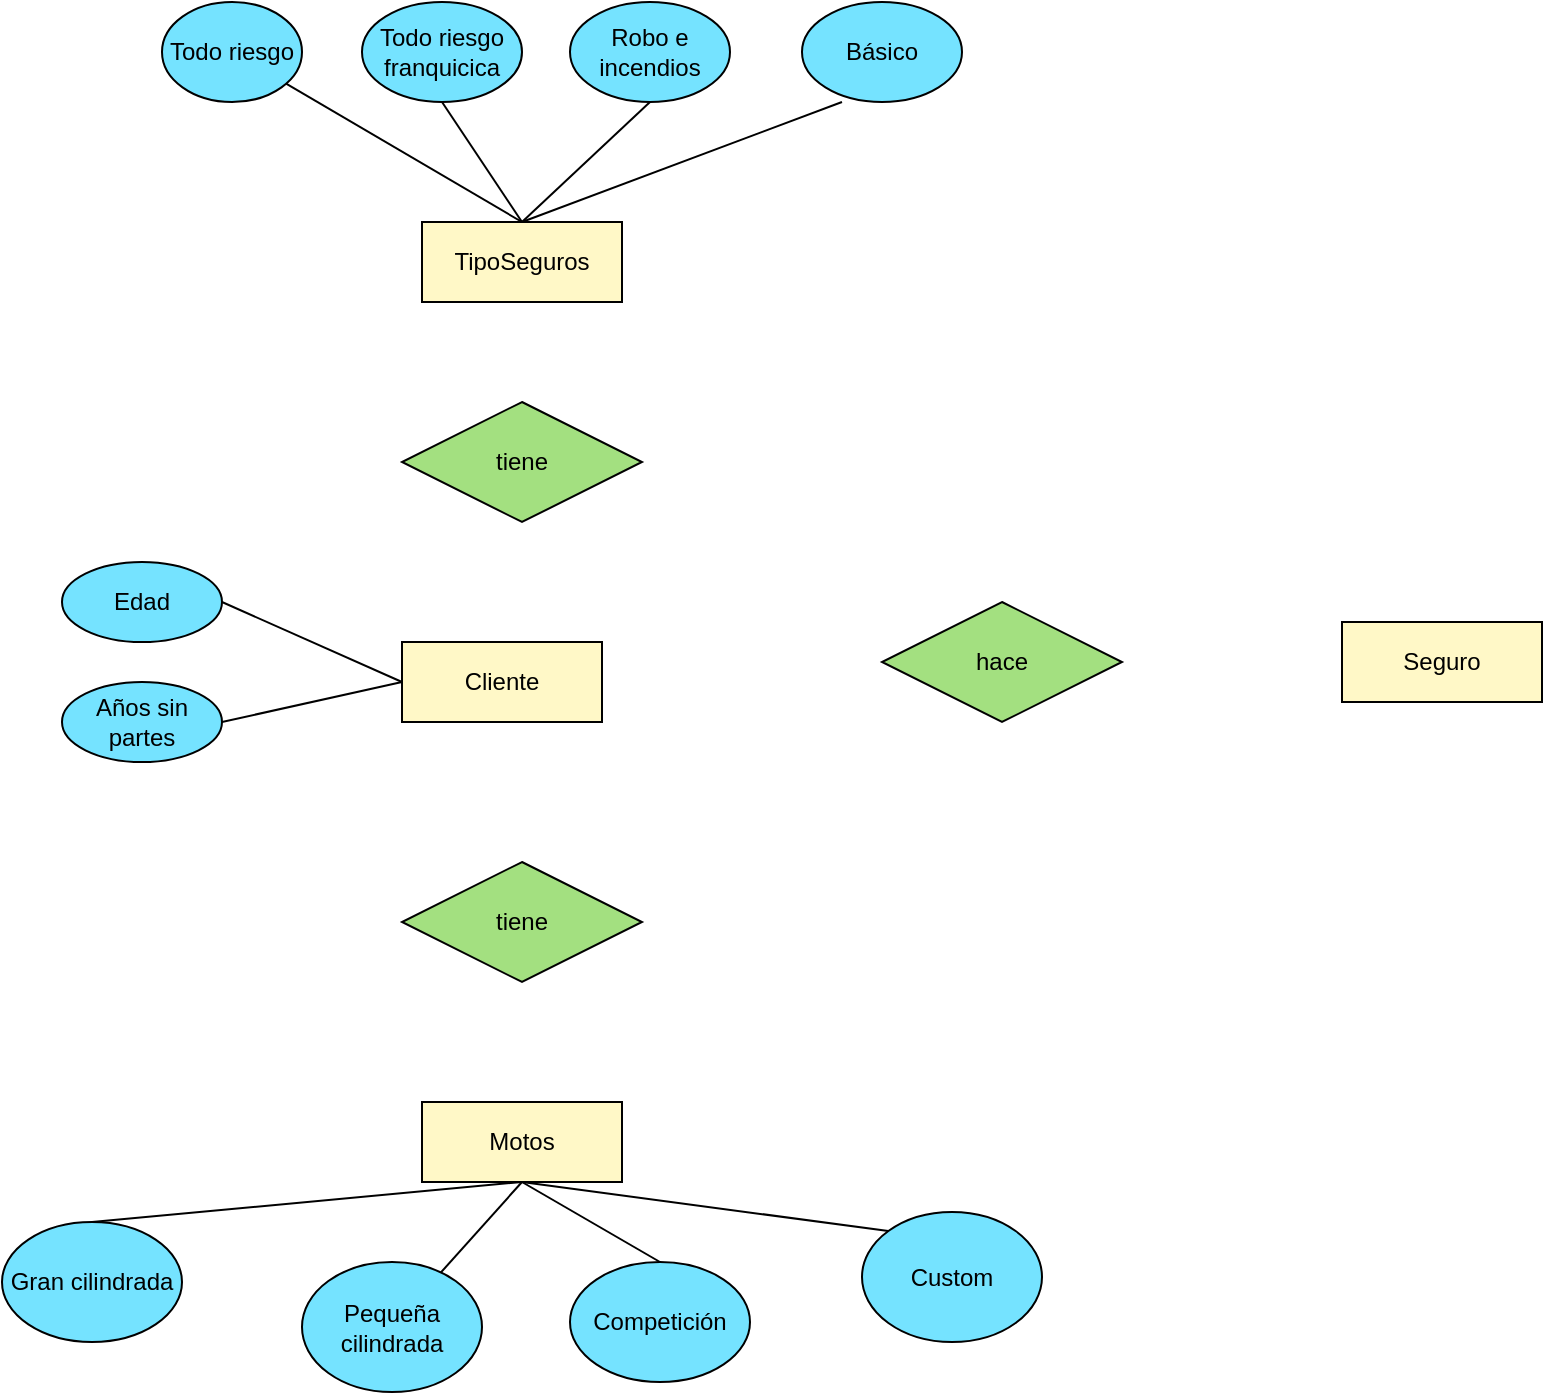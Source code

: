 <mxfile version="15.4.3" type="github">
  <diagram id="AI4jXtwQXXRuBNDluSqk" name="Page-1">
    <mxGraphModel dx="1422" dy="1963" grid="1" gridSize="10" guides="1" tooltips="1" connect="1" arrows="1" fold="1" page="1" pageScale="1" pageWidth="827" pageHeight="1169" math="0" shadow="0">
      <root>
        <mxCell id="0" />
        <mxCell id="1" parent="0" />
        <mxCell id="teiz955O3qd439UrQBPO-1" value="TipoSeguros" style="whiteSpace=wrap;html=1;align=center;fillColor=#FFF8C7;" vertex="1" parent="1">
          <mxGeometry x="340" y="80" width="100" height="40" as="geometry" />
        </mxCell>
        <mxCell id="teiz955O3qd439UrQBPO-2" value="Motos" style="whiteSpace=wrap;html=1;align=center;fillColor=#FFF8C7;" vertex="1" parent="1">
          <mxGeometry x="340" y="520" width="100" height="40" as="geometry" />
        </mxCell>
        <mxCell id="teiz955O3qd439UrQBPO-3" value="Seguro" style="whiteSpace=wrap;html=1;align=center;fillColor=#FFF8C7;" vertex="1" parent="1">
          <mxGeometry x="800" y="280" width="100" height="40" as="geometry" />
        </mxCell>
        <mxCell id="teiz955O3qd439UrQBPO-4" value="Todo riesgo" style="ellipse;whiteSpace=wrap;html=1;fillColor=#75E3FF;" vertex="1" parent="1">
          <mxGeometry x="210" y="-30" width="70" height="50" as="geometry" />
        </mxCell>
        <mxCell id="teiz955O3qd439UrQBPO-5" value="Todo riesgo franquicica&lt;br&gt;" style="ellipse;whiteSpace=wrap;html=1;fillColor=#75E3FF;" vertex="1" parent="1">
          <mxGeometry x="310" y="-30" width="80" height="50" as="geometry" />
        </mxCell>
        <mxCell id="teiz955O3qd439UrQBPO-6" value="Robo e incendios" style="ellipse;whiteSpace=wrap;html=1;fillColor=#75E3FF;" vertex="1" parent="1">
          <mxGeometry x="414" y="-30" width="80" height="50" as="geometry" />
        </mxCell>
        <mxCell id="teiz955O3qd439UrQBPO-7" value="Básico" style="ellipse;whiteSpace=wrap;html=1;fillColor=#75E3FF;" vertex="1" parent="1">
          <mxGeometry x="530" y="-30" width="80" height="50" as="geometry" />
        </mxCell>
        <mxCell id="teiz955O3qd439UrQBPO-8" value="" style="endArrow=none;html=1;rounded=0;entryX=0.25;entryY=1;entryDx=0;entryDy=0;entryPerimeter=0;exitX=0.5;exitY=0;exitDx=0;exitDy=0;" edge="1" parent="1" source="teiz955O3qd439UrQBPO-1" target="teiz955O3qd439UrQBPO-7">
          <mxGeometry relative="1" as="geometry">
            <mxPoint x="330" y="170" as="sourcePoint" />
            <mxPoint x="490" y="170" as="targetPoint" />
          </mxGeometry>
        </mxCell>
        <mxCell id="teiz955O3qd439UrQBPO-9" value="" style="endArrow=none;html=1;rounded=0;entryX=0.5;entryY=1;entryDx=0;entryDy=0;exitX=0.5;exitY=0;exitDx=0;exitDy=0;" edge="1" parent="1" source="teiz955O3qd439UrQBPO-1" target="teiz955O3qd439UrQBPO-6">
          <mxGeometry relative="1" as="geometry">
            <mxPoint x="330" y="170" as="sourcePoint" />
            <mxPoint x="490" y="170" as="targetPoint" />
          </mxGeometry>
        </mxCell>
        <mxCell id="teiz955O3qd439UrQBPO-10" value="" style="endArrow=none;html=1;rounded=0;entryX=0.5;entryY=1;entryDx=0;entryDy=0;exitX=0.5;exitY=0;exitDx=0;exitDy=0;" edge="1" parent="1" source="teiz955O3qd439UrQBPO-1" target="teiz955O3qd439UrQBPO-5">
          <mxGeometry relative="1" as="geometry">
            <mxPoint x="330" y="170" as="sourcePoint" />
            <mxPoint x="490" y="170" as="targetPoint" />
          </mxGeometry>
        </mxCell>
        <mxCell id="teiz955O3qd439UrQBPO-11" value="" style="endArrow=none;html=1;rounded=0;exitX=0.5;exitY=0;exitDx=0;exitDy=0;" edge="1" parent="1" source="teiz955O3qd439UrQBPO-1" target="teiz955O3qd439UrQBPO-4">
          <mxGeometry relative="1" as="geometry">
            <mxPoint x="330" y="170" as="sourcePoint" />
            <mxPoint x="490" y="170" as="targetPoint" />
          </mxGeometry>
        </mxCell>
        <mxCell id="teiz955O3qd439UrQBPO-12" value="Gran cilindrada" style="ellipse;whiteSpace=wrap;html=1;fillColor=#75E3FF;" vertex="1" parent="1">
          <mxGeometry x="130" y="580" width="90" height="60" as="geometry" />
        </mxCell>
        <mxCell id="teiz955O3qd439UrQBPO-13" value="Pequeña cilindrada" style="ellipse;whiteSpace=wrap;html=1;fillColor=#75E3FF;" vertex="1" parent="1">
          <mxGeometry x="280" y="600" width="90" height="65" as="geometry" />
        </mxCell>
        <mxCell id="teiz955O3qd439UrQBPO-14" value="Custom" style="ellipse;whiteSpace=wrap;html=1;fillColor=#75E3FF;" vertex="1" parent="1">
          <mxGeometry x="560" y="575" width="90" height="65" as="geometry" />
        </mxCell>
        <mxCell id="teiz955O3qd439UrQBPO-15" value="Competición" style="ellipse;whiteSpace=wrap;html=1;fillColor=#75E3FF;" vertex="1" parent="1">
          <mxGeometry x="414" y="600" width="90" height="60" as="geometry" />
        </mxCell>
        <mxCell id="teiz955O3qd439UrQBPO-16" value="" style="endArrow=none;html=1;rounded=0;exitX=0.5;exitY=0;exitDx=0;exitDy=0;entryX=0.5;entryY=1;entryDx=0;entryDy=0;" edge="1" parent="1" source="teiz955O3qd439UrQBPO-12" target="teiz955O3qd439UrQBPO-2">
          <mxGeometry relative="1" as="geometry">
            <mxPoint x="330" y="270" as="sourcePoint" />
            <mxPoint x="490" y="270" as="targetPoint" />
          </mxGeometry>
        </mxCell>
        <mxCell id="teiz955O3qd439UrQBPO-17" value="" style="endArrow=none;html=1;rounded=0;" edge="1" parent="1" target="teiz955O3qd439UrQBPO-13">
          <mxGeometry relative="1" as="geometry">
            <mxPoint x="390" y="560" as="sourcePoint" />
            <mxPoint x="490" y="270" as="targetPoint" />
          </mxGeometry>
        </mxCell>
        <mxCell id="teiz955O3qd439UrQBPO-18" value="" style="endArrow=none;html=1;rounded=0;exitX=0.5;exitY=1;exitDx=0;exitDy=0;entryX=0.5;entryY=0;entryDx=0;entryDy=0;" edge="1" parent="1" source="teiz955O3qd439UrQBPO-2" target="teiz955O3qd439UrQBPO-15">
          <mxGeometry relative="1" as="geometry">
            <mxPoint x="460" y="500" as="sourcePoint" />
            <mxPoint x="620" y="500" as="targetPoint" />
          </mxGeometry>
        </mxCell>
        <mxCell id="teiz955O3qd439UrQBPO-19" value="" style="endArrow=none;html=1;rounded=0;exitX=0;exitY=0;exitDx=0;exitDy=0;" edge="1" parent="1" source="teiz955O3qd439UrQBPO-14">
          <mxGeometry relative="1" as="geometry">
            <mxPoint x="330" y="270" as="sourcePoint" />
            <mxPoint x="390" y="560" as="targetPoint" />
            <Array as="points" />
          </mxGeometry>
        </mxCell>
        <mxCell id="teiz955O3qd439UrQBPO-20" value="Cliente" style="whiteSpace=wrap;html=1;align=center;fillColor=#FFF8C7;strokeColor=#000000;fontColor=#000000;" vertex="1" parent="1">
          <mxGeometry x="330" y="290" width="100" height="40" as="geometry" />
        </mxCell>
        <mxCell id="teiz955O3qd439UrQBPO-21" value="hace" style="shape=rhombus;perimeter=rhombusPerimeter;whiteSpace=wrap;html=1;align=center;fillColor=#A3E080;" vertex="1" parent="1">
          <mxGeometry x="570" y="270" width="120" height="60" as="geometry" />
        </mxCell>
        <mxCell id="teiz955O3qd439UrQBPO-22" value="tiene" style="shape=rhombus;perimeter=rhombusPerimeter;whiteSpace=wrap;html=1;align=center;fillColor=#A3E080;" vertex="1" parent="1">
          <mxGeometry x="330" y="170" width="120" height="60" as="geometry" />
        </mxCell>
        <mxCell id="teiz955O3qd439UrQBPO-23" value="tiene" style="shape=rhombus;perimeter=rhombusPerimeter;whiteSpace=wrap;html=1;align=center;fillColor=#A3E080;" vertex="1" parent="1">
          <mxGeometry x="330" y="400" width="120" height="60" as="geometry" />
        </mxCell>
        <mxCell id="teiz955O3qd439UrQBPO-24" value="Edad" style="ellipse;whiteSpace=wrap;html=1;align=center;fillColor=#75E3FF;" vertex="1" parent="1">
          <mxGeometry x="160" y="250" width="80" height="40" as="geometry" />
        </mxCell>
        <mxCell id="teiz955O3qd439UrQBPO-26" value="Años sin partes" style="ellipse;whiteSpace=wrap;html=1;align=center;fillColor=#75E3FF;" vertex="1" parent="1">
          <mxGeometry x="160" y="310" width="80" height="40" as="geometry" />
        </mxCell>
        <mxCell id="teiz955O3qd439UrQBPO-27" style="edgeStyle=none;rounded=0;orthogonalLoop=1;jettySize=auto;html=1;exitX=0;exitY=0.5;exitDx=0;exitDy=0;" edge="1" parent="1" source="teiz955O3qd439UrQBPO-26" target="teiz955O3qd439UrQBPO-26">
          <mxGeometry relative="1" as="geometry" />
        </mxCell>
        <mxCell id="teiz955O3qd439UrQBPO-28" value="" style="endArrow=none;html=1;rounded=0;entryX=0;entryY=0.5;entryDx=0;entryDy=0;exitX=1;exitY=0.5;exitDx=0;exitDy=0;" edge="1" parent="1" source="teiz955O3qd439UrQBPO-24" target="teiz955O3qd439UrQBPO-20">
          <mxGeometry relative="1" as="geometry">
            <mxPoint x="320" y="260" as="sourcePoint" />
            <mxPoint x="490" y="270" as="targetPoint" />
          </mxGeometry>
        </mxCell>
        <mxCell id="teiz955O3qd439UrQBPO-29" value="" style="endArrow=none;html=1;rounded=0;exitX=1;exitY=0.5;exitDx=0;exitDy=0;" edge="1" parent="1" source="teiz955O3qd439UrQBPO-26">
          <mxGeometry relative="1" as="geometry">
            <mxPoint x="330" y="270" as="sourcePoint" />
            <mxPoint x="330" y="310" as="targetPoint" />
          </mxGeometry>
        </mxCell>
      </root>
    </mxGraphModel>
  </diagram>
</mxfile>
